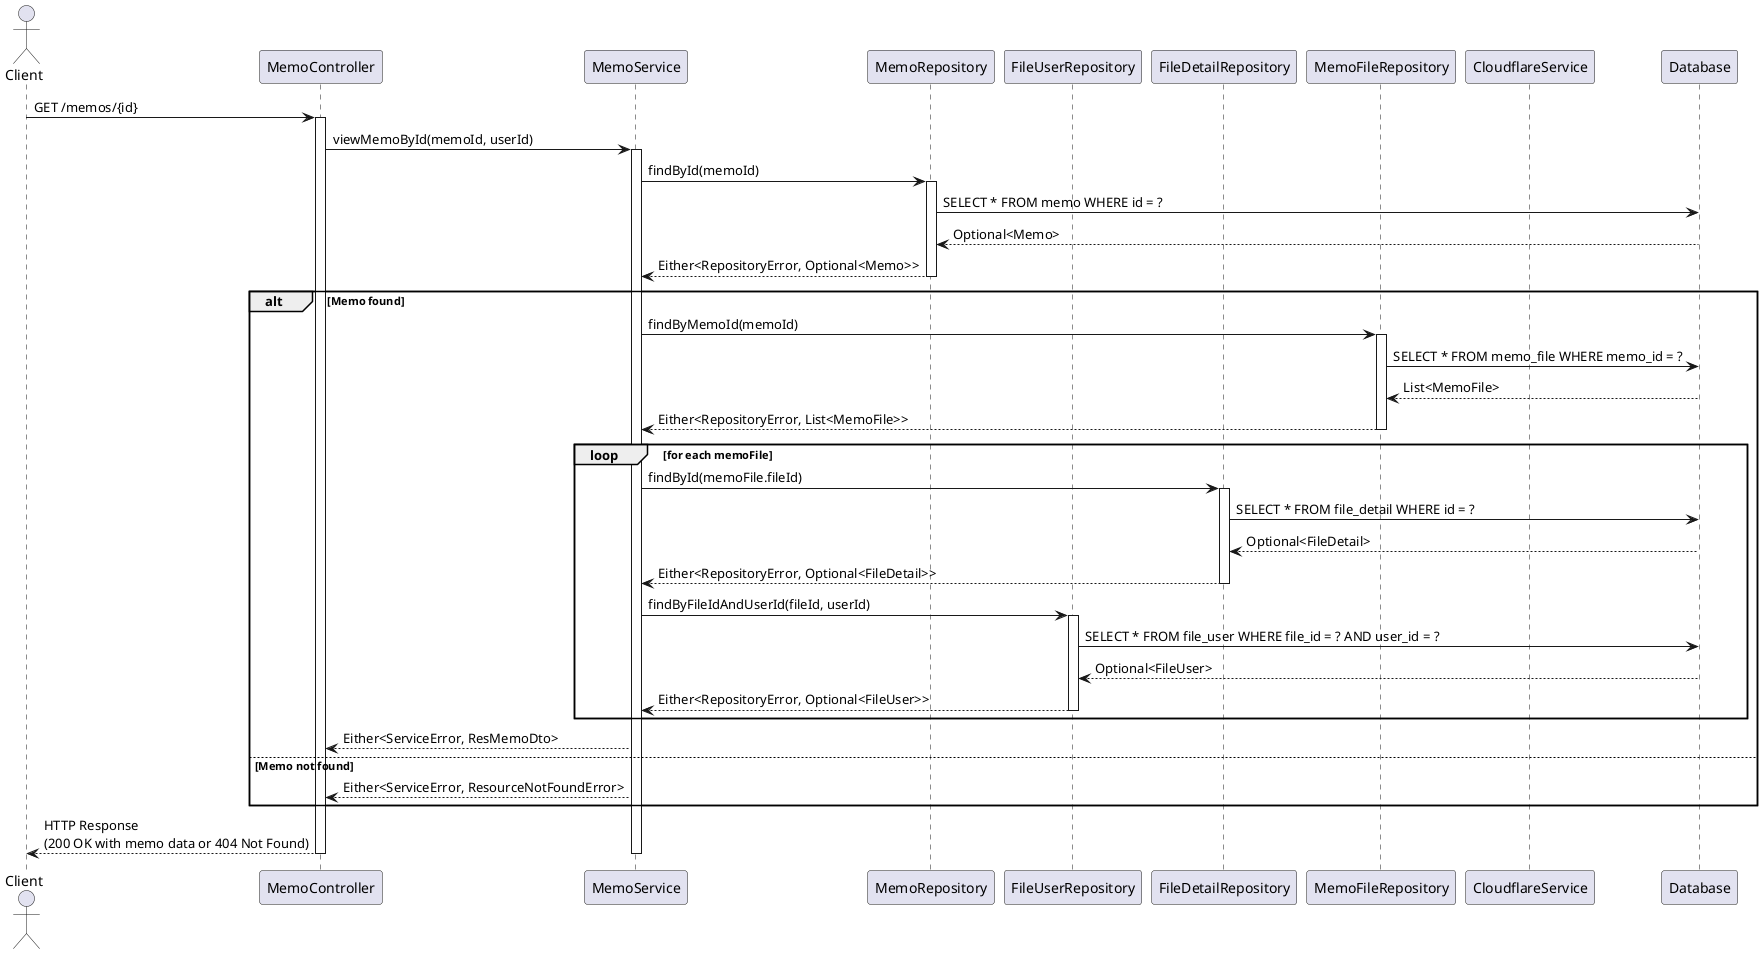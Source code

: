 @startuml "view memo by id"
actor Client
participant MemoController
participant MemoService
participant MemoRepository
participant FileUserRepository
participant FileDetailRepository
participant MemoFileRepository
participant CloudflareService
participant "Database" as DB

' Request flow
Client -> MemoController: GET /memos/{id}
activate MemoController

MemoController -> MemoService: viewMemoById(memoId, userId)
activate MemoService

' Find memo
MemoService -> MemoRepository: findById(memoId)
activate MemoRepository
MemoRepository -> DB: SELECT * FROM memo WHERE id = ?
DB --> MemoRepository: Optional<Memo>
MemoRepository --> MemoService: Either<RepositoryError, Optional<Memo>>
deactivate MemoRepository

alt Memo found
    ' Find memo files
    MemoService -> MemoFileRepository: findByMemoId(memoId)
    activate MemoFileRepository
    MemoFileRepository -> DB: SELECT * FROM memo_file WHERE memo_id = ?
    DB --> MemoFileRepository: List<MemoFile>
    MemoFileRepository --> MemoService: Either<RepositoryError, List<MemoFile>>
    deactivate MemoFileRepository

    loop for each memoFile
        ' Get file details
        MemoService -> FileDetailRepository: findById(memoFile.fileId)
        activate FileDetailRepository
        FileDetailRepository -> DB: SELECT * FROM file_detail WHERE id = ?
        DB --> FileDetailRepository: Optional<FileDetail>
        FileDetailRepository --> MemoService: Either<RepositoryError, Optional<FileDetail>>
        deactivate FileDetailRepository

        ' Verify file access
        MemoService -> FileUserRepository: findByFileIdAndUserId(fileId, userId)
        activate FileUserRepository
        FileUserRepository -> DB: SELECT * FROM file_user WHERE file_id = ? AND user_id = ?
        DB --> FileUserRepository: Optional<FileUser>
        FileUserRepository --> MemoService: Either<RepositoryError, Optional<FileUser>>
        deactivate FileUserRepository
    end

    MemoService --> MemoController: Either<ServiceError, ResMemoDto>
else Memo not found
    MemoService --> MemoController: Either<ServiceError, ResourceNotFoundError>
end

MemoController --> Client: HTTP Response\n(200 OK with memo data or 404 Not Found)
deactivate MemoService
deactivate MemoController

@enduml
